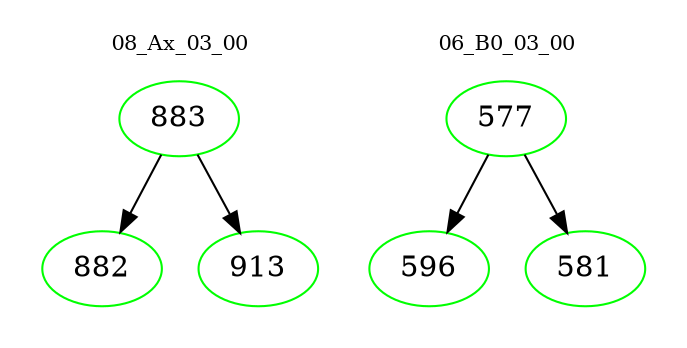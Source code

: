 digraph{
subgraph cluster_0 {
color = white
label = "08_Ax_03_00";
fontsize=10;
T0_883 [label="883", color="green"]
T0_883 -> T0_882 [color="black"]
T0_882 [label="882", color="green"]
T0_883 -> T0_913 [color="black"]
T0_913 [label="913", color="green"]
}
subgraph cluster_1 {
color = white
label = "06_B0_03_00";
fontsize=10;
T1_577 [label="577", color="green"]
T1_577 -> T1_596 [color="black"]
T1_596 [label="596", color="green"]
T1_577 -> T1_581 [color="black"]
T1_581 [label="581", color="green"]
}
}
